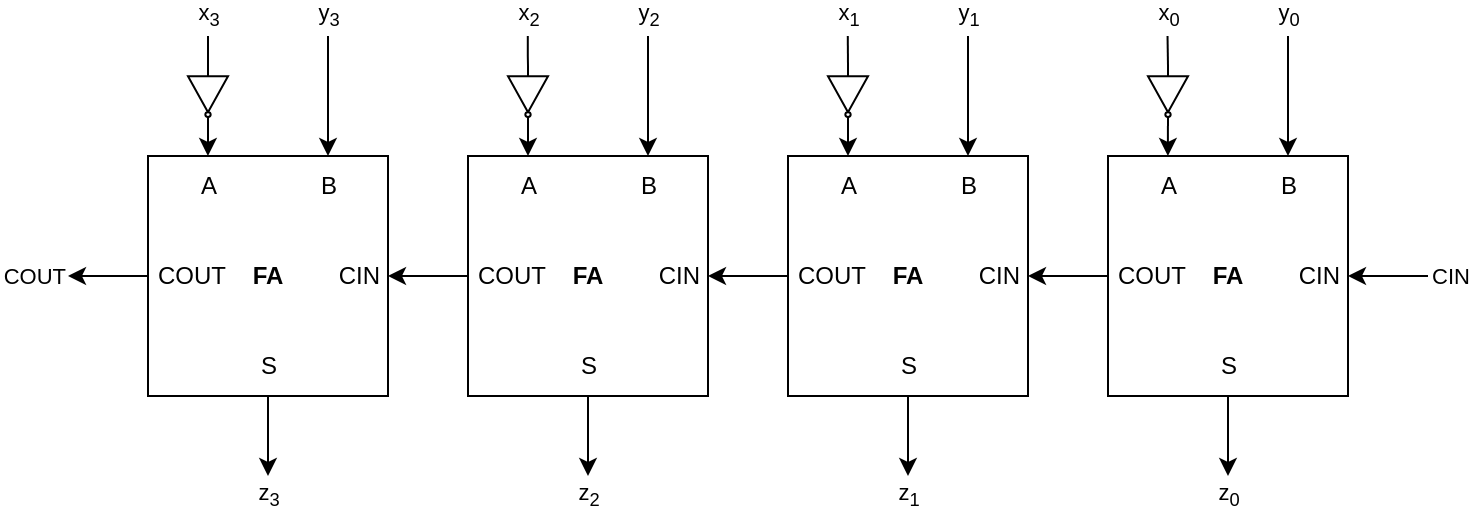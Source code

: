 <mxfile version="25.0.3">
  <diagram name="Page-1" id="YRTmSyCCs7Myf40diobr">
    <mxGraphModel dx="1434" dy="766" grid="1" gridSize="10" guides="1" tooltips="1" connect="1" arrows="1" fold="1" page="1" pageScale="1" pageWidth="850" pageHeight="1100" math="0" shadow="0">
      <root>
        <mxCell id="0" />
        <mxCell id="1" parent="0" />
        <mxCell id="4d7obqWmkYfhOyedHUf7-1" value="FA" style="rounded=0;whiteSpace=wrap;html=1;fontStyle=1" parent="1" vertex="1">
          <mxGeometry x="600" y="120" width="120" height="120" as="geometry" />
        </mxCell>
        <mxCell id="4d7obqWmkYfhOyedHUf7-56" value="CIN" style="edgeStyle=orthogonalEdgeStyle;rounded=0;orthogonalLoop=1;jettySize=auto;html=1;align=left;" parent="1" target="4d7obqWmkYfhOyedHUf7-3" edge="1">
          <mxGeometry x="-1" relative="1" as="geometry">
            <mxPoint x="760" y="180" as="sourcePoint" />
            <Array as="points">
              <mxPoint x="750" y="180" />
              <mxPoint x="750" y="180" />
            </Array>
            <mxPoint as="offset" />
          </mxGeometry>
        </mxCell>
        <mxCell id="4d7obqWmkYfhOyedHUf7-3" value="CIN" style="text;html=1;align=right;verticalAlign=middle;resizable=0;points=[];autosize=1;strokeColor=none;fillColor=none;spacingRight=3;spacingLeft=-9;" parent="1" vertex="1">
          <mxGeometry x="690" y="165" width="30" height="30" as="geometry" />
        </mxCell>
        <mxCell id="4d7obqWmkYfhOyedHUf7-39" style="edgeStyle=orthogonalEdgeStyle;rounded=0;orthogonalLoop=1;jettySize=auto;html=1;" parent="1" source="4d7obqWmkYfhOyedHUf7-4" target="4d7obqWmkYfhOyedHUf7-15" edge="1">
          <mxGeometry relative="1" as="geometry" />
        </mxCell>
        <mxCell id="4d7obqWmkYfhOyedHUf7-4" value="COUT" style="text;html=1;align=left;verticalAlign=middle;resizable=0;points=[];autosize=1;strokeColor=none;fillColor=none;spacingRight=-9;spacingLeft=3;" parent="1" vertex="1">
          <mxGeometry x="600" y="165" width="50" height="30" as="geometry" />
        </mxCell>
        <mxCell id="4d7obqWmkYfhOyedHUf7-55" value="z&lt;sub&gt;0&lt;/sub&gt;" style="edgeStyle=orthogonalEdgeStyle;rounded=0;orthogonalLoop=1;jettySize=auto;html=1;" parent="1" source="4d7obqWmkYfhOyedHUf7-5" edge="1">
          <mxGeometry x="1" y="10" relative="1" as="geometry">
            <mxPoint x="660" y="280" as="targetPoint" />
            <mxPoint x="-10" y="10" as="offset" />
          </mxGeometry>
        </mxCell>
        <mxCell id="4d7obqWmkYfhOyedHUf7-5" value="S" style="text;html=1;align=center;verticalAlign=middle;resizable=0;points=[];autosize=1;strokeColor=none;fillColor=none;spacingRight=3;spacingLeft=3;" parent="1" vertex="1">
          <mxGeometry x="645" y="210" width="30" height="30" as="geometry" />
        </mxCell>
        <mxCell id="4d7obqWmkYfhOyedHUf7-45" value="x&lt;sub&gt;0&lt;/sub&gt;" style="edgeStyle=orthogonalEdgeStyle;rounded=0;orthogonalLoop=1;jettySize=auto;html=1;entryX=0;entryY=0.5;entryDx=0;entryDy=0;entryPerimeter=0;endArrow=none;endFill=0;" parent="1" target="Z4yGFNiwZVkIBxODTpCj-12" edge="1">
          <mxGeometry x="-1" y="-10" relative="1" as="geometry">
            <mxPoint x="629.76" y="60" as="sourcePoint" />
            <Array as="points" />
            <mxPoint x="10" y="-10" as="offset" />
            <mxPoint x="630" y="70" as="targetPoint" />
          </mxGeometry>
        </mxCell>
        <mxCell id="4d7obqWmkYfhOyedHUf7-6" value="A" style="text;html=1;align=center;verticalAlign=middle;resizable=0;points=[];autosize=1;strokeColor=none;fillColor=none;spacingRight=3;spacingLeft=3;" parent="1" vertex="1">
          <mxGeometry x="615" y="120" width="30" height="30" as="geometry" />
        </mxCell>
        <mxCell id="4d7obqWmkYfhOyedHUf7-44" value="y&lt;sub&gt;0&lt;/sub&gt;" style="edgeStyle=orthogonalEdgeStyle;rounded=0;orthogonalLoop=1;jettySize=auto;html=1;" parent="1" target="4d7obqWmkYfhOyedHUf7-7" edge="1">
          <mxGeometry x="-1" y="-10" relative="1" as="geometry">
            <mxPoint x="690" y="60" as="sourcePoint" />
            <Array as="points">
              <mxPoint x="690" y="90" />
              <mxPoint x="690" y="90" />
            </Array>
            <mxPoint x="10" y="-10" as="offset" />
          </mxGeometry>
        </mxCell>
        <mxCell id="4d7obqWmkYfhOyedHUf7-7" value="B" style="text;html=1;align=center;verticalAlign=middle;resizable=0;points=[];autosize=1;strokeColor=none;fillColor=none;spacingRight=3;spacingLeft=3;" parent="1" vertex="1">
          <mxGeometry x="675" y="120" width="30" height="30" as="geometry" />
        </mxCell>
        <mxCell id="4d7obqWmkYfhOyedHUf7-14" value="FA" style="rounded=0;whiteSpace=wrap;html=1;fontStyle=1" parent="1" vertex="1">
          <mxGeometry x="440" y="120" width="120" height="120" as="geometry" />
        </mxCell>
        <mxCell id="4d7obqWmkYfhOyedHUf7-15" value="CIN" style="text;html=1;align=right;verticalAlign=middle;resizable=0;points=[];autosize=1;strokeColor=none;fillColor=none;spacingRight=3;spacingLeft=-9;" parent="1" vertex="1">
          <mxGeometry x="530" y="165" width="30" height="30" as="geometry" />
        </mxCell>
        <mxCell id="4d7obqWmkYfhOyedHUf7-40" style="edgeStyle=orthogonalEdgeStyle;rounded=0;orthogonalLoop=1;jettySize=auto;html=1;" parent="1" source="4d7obqWmkYfhOyedHUf7-16" target="4d7obqWmkYfhOyedHUf7-28" edge="1">
          <mxGeometry relative="1" as="geometry" />
        </mxCell>
        <mxCell id="4d7obqWmkYfhOyedHUf7-16" value="COUT" style="text;html=1;align=left;verticalAlign=middle;resizable=0;points=[];autosize=1;strokeColor=none;fillColor=none;spacingRight=-9;spacingLeft=3;" parent="1" vertex="1">
          <mxGeometry x="440" y="165" width="50" height="30" as="geometry" />
        </mxCell>
        <mxCell id="4d7obqWmkYfhOyedHUf7-54" value="z&lt;sub&gt;1&lt;/sub&gt;" style="edgeStyle=orthogonalEdgeStyle;rounded=0;orthogonalLoop=1;jettySize=auto;html=1;" parent="1" source="4d7obqWmkYfhOyedHUf7-17" edge="1">
          <mxGeometry x="1" y="10" relative="1" as="geometry">
            <mxPoint x="500" y="280" as="targetPoint" />
            <mxPoint x="-10" y="10" as="offset" />
          </mxGeometry>
        </mxCell>
        <mxCell id="4d7obqWmkYfhOyedHUf7-17" value="S" style="text;html=1;align=center;verticalAlign=middle;resizable=0;points=[];autosize=1;strokeColor=none;fillColor=none;spacingRight=3;spacingLeft=3;" parent="1" vertex="1">
          <mxGeometry x="485" y="210" width="30" height="30" as="geometry" />
        </mxCell>
        <mxCell id="4d7obqWmkYfhOyedHUf7-47" value="x&lt;sub&gt;1&lt;/sub&gt;" style="edgeStyle=orthogonalEdgeStyle;rounded=0;orthogonalLoop=1;jettySize=auto;html=1;entryX=0;entryY=0.5;entryDx=0;entryDy=0;entryPerimeter=0;endArrow=none;endFill=0;" parent="1" target="Z4yGFNiwZVkIBxODTpCj-10" edge="1">
          <mxGeometry x="-1" y="-10" relative="1" as="geometry">
            <mxPoint x="469.89" y="60" as="sourcePoint" />
            <Array as="points" />
            <mxPoint x="10" y="-10" as="offset" />
            <mxPoint x="470" y="70" as="targetPoint" />
          </mxGeometry>
        </mxCell>
        <mxCell id="4d7obqWmkYfhOyedHUf7-18" value="A" style="text;html=1;align=center;verticalAlign=middle;resizable=0;points=[];autosize=1;strokeColor=none;fillColor=none;spacingRight=3;spacingLeft=3;" parent="1" vertex="1">
          <mxGeometry x="455" y="120" width="30" height="30" as="geometry" />
        </mxCell>
        <mxCell id="4d7obqWmkYfhOyedHUf7-46" value="y&lt;sub&gt;1&lt;/sub&gt;" style="edgeStyle=orthogonalEdgeStyle;rounded=0;orthogonalLoop=1;jettySize=auto;html=1;" parent="1" target="4d7obqWmkYfhOyedHUf7-19" edge="1">
          <mxGeometry x="-1" y="-10" relative="1" as="geometry">
            <mxPoint x="530" y="60" as="sourcePoint" />
            <Array as="points">
              <mxPoint x="530" y="90" />
              <mxPoint x="530" y="90" />
            </Array>
            <mxPoint x="10" y="-10" as="offset" />
          </mxGeometry>
        </mxCell>
        <mxCell id="4d7obqWmkYfhOyedHUf7-19" value="B" style="text;html=1;align=center;verticalAlign=middle;resizable=0;points=[];autosize=1;strokeColor=none;fillColor=none;spacingRight=3;spacingLeft=3;" parent="1" vertex="1">
          <mxGeometry x="515" y="120" width="30" height="30" as="geometry" />
        </mxCell>
        <mxCell id="4d7obqWmkYfhOyedHUf7-27" value="FA" style="rounded=0;whiteSpace=wrap;html=1;fontStyle=1" parent="1" vertex="1">
          <mxGeometry x="280" y="120" width="120" height="120" as="geometry" />
        </mxCell>
        <mxCell id="4d7obqWmkYfhOyedHUf7-28" value="CIN" style="text;html=1;align=right;verticalAlign=middle;resizable=0;points=[];autosize=1;strokeColor=none;fillColor=none;spacingRight=3;spacingLeft=-9;" parent="1" vertex="1">
          <mxGeometry x="370" y="165" width="30" height="30" as="geometry" />
        </mxCell>
        <mxCell id="4d7obqWmkYfhOyedHUf7-41" style="edgeStyle=orthogonalEdgeStyle;rounded=0;orthogonalLoop=1;jettySize=auto;html=1;" parent="1" source="4d7obqWmkYfhOyedHUf7-29" target="4d7obqWmkYfhOyedHUf7-34" edge="1">
          <mxGeometry relative="1" as="geometry" />
        </mxCell>
        <mxCell id="4d7obqWmkYfhOyedHUf7-29" value="COUT" style="text;html=1;align=left;verticalAlign=middle;resizable=0;points=[];autosize=1;strokeColor=none;fillColor=none;spacingRight=-9;spacingLeft=3;" parent="1" vertex="1">
          <mxGeometry x="280" y="165" width="50" height="30" as="geometry" />
        </mxCell>
        <mxCell id="4d7obqWmkYfhOyedHUf7-53" value="z&lt;sub&gt;2&lt;/sub&gt;" style="edgeStyle=orthogonalEdgeStyle;rounded=0;orthogonalLoop=1;jettySize=auto;html=1;" parent="1" source="4d7obqWmkYfhOyedHUf7-30" edge="1">
          <mxGeometry x="1" y="10" relative="1" as="geometry">
            <mxPoint x="340" y="280" as="targetPoint" />
            <mxPoint x="-10" y="10" as="offset" />
          </mxGeometry>
        </mxCell>
        <mxCell id="4d7obqWmkYfhOyedHUf7-30" value="S" style="text;html=1;align=center;verticalAlign=middle;resizable=0;points=[];autosize=1;strokeColor=none;fillColor=none;spacingRight=3;spacingLeft=3;" parent="1" vertex="1">
          <mxGeometry x="325" y="210" width="30" height="30" as="geometry" />
        </mxCell>
        <mxCell id="4d7obqWmkYfhOyedHUf7-49" value="x&lt;sub&gt;2&lt;/sub&gt;" style="edgeStyle=orthogonalEdgeStyle;rounded=0;orthogonalLoop=1;jettySize=auto;html=1;entryX=0;entryY=0.5;entryDx=0;entryDy=0;entryPerimeter=0;endArrow=none;endFill=0;" parent="1" target="Z4yGFNiwZVkIBxODTpCj-7" edge="1">
          <mxGeometry x="-1" y="10" relative="1" as="geometry">
            <mxPoint x="309.9" y="60" as="sourcePoint" />
            <Array as="points">
              <mxPoint x="310" y="70" />
              <mxPoint x="310" y="70" />
            </Array>
            <mxPoint x="-10" y="-10" as="offset" />
            <mxPoint x="310" y="80" as="targetPoint" />
          </mxGeometry>
        </mxCell>
        <mxCell id="4d7obqWmkYfhOyedHUf7-31" value="A" style="text;html=1;align=center;verticalAlign=middle;resizable=0;points=[];autosize=1;strokeColor=none;fillColor=none;spacingRight=3;spacingLeft=3;" parent="1" vertex="1">
          <mxGeometry x="295" y="120" width="30" height="30" as="geometry" />
        </mxCell>
        <mxCell id="4d7obqWmkYfhOyedHUf7-48" value="y&lt;sub&gt;2&lt;/sub&gt;" style="edgeStyle=orthogonalEdgeStyle;rounded=0;orthogonalLoop=1;jettySize=auto;html=1;" parent="1" target="4d7obqWmkYfhOyedHUf7-32" edge="1">
          <mxGeometry x="-1" y="10" relative="1" as="geometry">
            <mxPoint x="370" y="60" as="sourcePoint" />
            <Array as="points">
              <mxPoint x="370" y="101" />
              <mxPoint x="370" y="101" />
            </Array>
            <mxPoint x="-10" y="-10" as="offset" />
          </mxGeometry>
        </mxCell>
        <mxCell id="4d7obqWmkYfhOyedHUf7-32" value="B" style="text;html=1;align=center;verticalAlign=middle;resizable=0;points=[];autosize=1;strokeColor=none;fillColor=none;spacingRight=3;spacingLeft=3;" parent="1" vertex="1">
          <mxGeometry x="355" y="120" width="30" height="30" as="geometry" />
        </mxCell>
        <mxCell id="4d7obqWmkYfhOyedHUf7-33" value="FA" style="rounded=0;whiteSpace=wrap;html=1;fontStyle=1" parent="1" vertex="1">
          <mxGeometry x="120" y="120" width="120" height="120" as="geometry" />
        </mxCell>
        <mxCell id="4d7obqWmkYfhOyedHUf7-34" value="CIN" style="text;html=1;align=right;verticalAlign=middle;resizable=0;points=[];autosize=1;strokeColor=none;fillColor=none;spacingRight=3;spacingLeft=-9;" parent="1" vertex="1">
          <mxGeometry x="210" y="165" width="30" height="30" as="geometry" />
        </mxCell>
        <mxCell id="4d7obqWmkYfhOyedHUf7-42" value="COUT" style="edgeStyle=orthogonalEdgeStyle;rounded=0;orthogonalLoop=1;jettySize=auto;html=1;align=right;" parent="1" source="4d7obqWmkYfhOyedHUf7-35" edge="1">
          <mxGeometry x="1" relative="1" as="geometry">
            <mxPoint x="80" y="180" as="targetPoint" />
            <mxPoint as="offset" />
          </mxGeometry>
        </mxCell>
        <mxCell id="4d7obqWmkYfhOyedHUf7-35" value="COUT" style="text;html=1;align=left;verticalAlign=middle;resizable=0;points=[];autosize=1;strokeColor=none;fillColor=none;spacingRight=-9;spacingLeft=3;" parent="1" vertex="1">
          <mxGeometry x="120" y="165" width="50" height="30" as="geometry" />
        </mxCell>
        <mxCell id="4d7obqWmkYfhOyedHUf7-52" value="z&lt;sub&gt;3&lt;/sub&gt;" style="edgeStyle=orthogonalEdgeStyle;rounded=0;orthogonalLoop=1;jettySize=auto;html=1;" parent="1" source="4d7obqWmkYfhOyedHUf7-36" edge="1">
          <mxGeometry x="1" y="10" relative="1" as="geometry">
            <mxPoint x="180" y="280" as="targetPoint" />
            <mxPoint x="-10" y="10" as="offset" />
          </mxGeometry>
        </mxCell>
        <mxCell id="4d7obqWmkYfhOyedHUf7-36" value="S" style="text;html=1;align=center;verticalAlign=middle;resizable=0;points=[];autosize=1;strokeColor=none;fillColor=none;spacingRight=3;spacingLeft=3;" parent="1" vertex="1">
          <mxGeometry x="165" y="210" width="30" height="30" as="geometry" />
        </mxCell>
        <mxCell id="4d7obqWmkYfhOyedHUf7-51" value="x&lt;sub&gt;3&lt;/sub&gt;" style="edgeStyle=orthogonalEdgeStyle;rounded=0;orthogonalLoop=1;jettySize=auto;html=1;entryX=0;entryY=0.5;entryDx=0;entryDy=0;entryPerimeter=0;endArrow=none;endFill=0;" parent="1" target="Z4yGFNiwZVkIBxODTpCj-3" edge="1">
          <mxGeometry x="-1" y="10" relative="1" as="geometry">
            <mxPoint x="150" y="60" as="sourcePoint" />
            <Array as="points">
              <mxPoint x="150" y="70" />
              <mxPoint x="150" y="70" />
            </Array>
            <mxPoint x="-10" y="-10" as="offset" />
            <mxPoint x="149.9" y="70" as="targetPoint" />
          </mxGeometry>
        </mxCell>
        <mxCell id="4d7obqWmkYfhOyedHUf7-37" value="A" style="text;html=1;align=center;verticalAlign=middle;resizable=0;points=[];autosize=1;strokeColor=none;fillColor=none;spacingRight=3;spacingLeft=3;" parent="1" vertex="1">
          <mxGeometry x="135" y="120" width="30" height="30" as="geometry" />
        </mxCell>
        <mxCell id="4d7obqWmkYfhOyedHUf7-50" value="y&lt;sub&gt;3&lt;/sub&gt;" style="edgeStyle=orthogonalEdgeStyle;rounded=0;orthogonalLoop=1;jettySize=auto;html=1;" parent="1" target="4d7obqWmkYfhOyedHUf7-38" edge="1">
          <mxGeometry x="-1" y="10" relative="1" as="geometry">
            <mxPoint x="210" y="60" as="sourcePoint" />
            <Array as="points">
              <mxPoint x="210" y="101" />
              <mxPoint x="210" y="101" />
            </Array>
            <mxPoint x="-10" y="-10" as="offset" />
          </mxGeometry>
        </mxCell>
        <mxCell id="4d7obqWmkYfhOyedHUf7-38" value="B" style="text;html=1;align=center;verticalAlign=middle;resizable=0;points=[];autosize=1;strokeColor=none;fillColor=none;spacingRight=3;spacingLeft=3;" parent="1" vertex="1">
          <mxGeometry x="195" y="120" width="30" height="30" as="geometry" />
        </mxCell>
        <mxCell id="Z4yGFNiwZVkIBxODTpCj-3" value="" style="verticalLabelPosition=bottom;shadow=0;dashed=0;align=center;html=1;verticalAlign=top;shape=mxgraph.electrical.logic_gates.inverter_2;rotation=90;" parent="1" vertex="1">
          <mxGeometry x="135" y="80" width="30" height="20" as="geometry" />
        </mxCell>
        <mxCell id="Z4yGFNiwZVkIBxODTpCj-5" style="edgeStyle=orthogonalEdgeStyle;rounded=0;orthogonalLoop=1;jettySize=auto;html=1;exitX=1;exitY=0.5;exitDx=0;exitDy=0;exitPerimeter=0;entryX=0.499;entryY=0;entryDx=0;entryDy=0;entryPerimeter=0;" parent="1" source="Z4yGFNiwZVkIBxODTpCj-3" target="4d7obqWmkYfhOyedHUf7-37" edge="1">
          <mxGeometry relative="1" as="geometry" />
        </mxCell>
        <mxCell id="Z4yGFNiwZVkIBxODTpCj-9" style="edgeStyle=orthogonalEdgeStyle;rounded=0;orthogonalLoop=1;jettySize=auto;html=1;exitX=1;exitY=0.5;exitDx=0;exitDy=0;exitPerimeter=0;" parent="1" source="Z4yGFNiwZVkIBxODTpCj-7" target="4d7obqWmkYfhOyedHUf7-31" edge="1">
          <mxGeometry relative="1" as="geometry">
            <Array as="points">
              <mxPoint x="310" y="110" />
              <mxPoint x="310" y="110" />
            </Array>
          </mxGeometry>
        </mxCell>
        <mxCell id="Z4yGFNiwZVkIBxODTpCj-7" value="" style="verticalLabelPosition=bottom;shadow=0;dashed=0;align=center;html=1;verticalAlign=top;shape=mxgraph.electrical.logic_gates.inverter_2;rotation=90;" parent="1" vertex="1">
          <mxGeometry x="295" y="80" width="30" height="20" as="geometry" />
        </mxCell>
        <mxCell id="Z4yGFNiwZVkIBxODTpCj-11" style="edgeStyle=orthogonalEdgeStyle;rounded=0;orthogonalLoop=1;jettySize=auto;html=1;exitX=1;exitY=0.5;exitDx=0;exitDy=0;exitPerimeter=0;" parent="1" source="Z4yGFNiwZVkIBxODTpCj-10" target="4d7obqWmkYfhOyedHUf7-18" edge="1">
          <mxGeometry relative="1" as="geometry">
            <Array as="points">
              <mxPoint x="470" y="110" />
              <mxPoint x="470" y="110" />
            </Array>
          </mxGeometry>
        </mxCell>
        <mxCell id="Z4yGFNiwZVkIBxODTpCj-10" value="" style="verticalLabelPosition=bottom;shadow=0;dashed=0;align=center;html=1;verticalAlign=top;shape=mxgraph.electrical.logic_gates.inverter_2;rotation=90;" parent="1" vertex="1">
          <mxGeometry x="455" y="80" width="30" height="20" as="geometry" />
        </mxCell>
        <mxCell id="Z4yGFNiwZVkIBxODTpCj-13" style="edgeStyle=orthogonalEdgeStyle;rounded=0;orthogonalLoop=1;jettySize=auto;html=1;exitX=1;exitY=0.5;exitDx=0;exitDy=0;exitPerimeter=0;" parent="1" edge="1">
          <mxGeometry relative="1" as="geometry">
            <mxPoint x="629.95" y="105" as="sourcePoint" />
            <mxPoint x="629.95" y="120" as="targetPoint" />
          </mxGeometry>
        </mxCell>
        <mxCell id="Z4yGFNiwZVkIBxODTpCj-12" value="" style="verticalLabelPosition=bottom;shadow=0;dashed=0;align=center;html=1;verticalAlign=top;shape=mxgraph.electrical.logic_gates.inverter_2;rotation=90;" parent="1" vertex="1">
          <mxGeometry x="615" y="80" width="30" height="20" as="geometry" />
        </mxCell>
      </root>
    </mxGraphModel>
  </diagram>
</mxfile>

